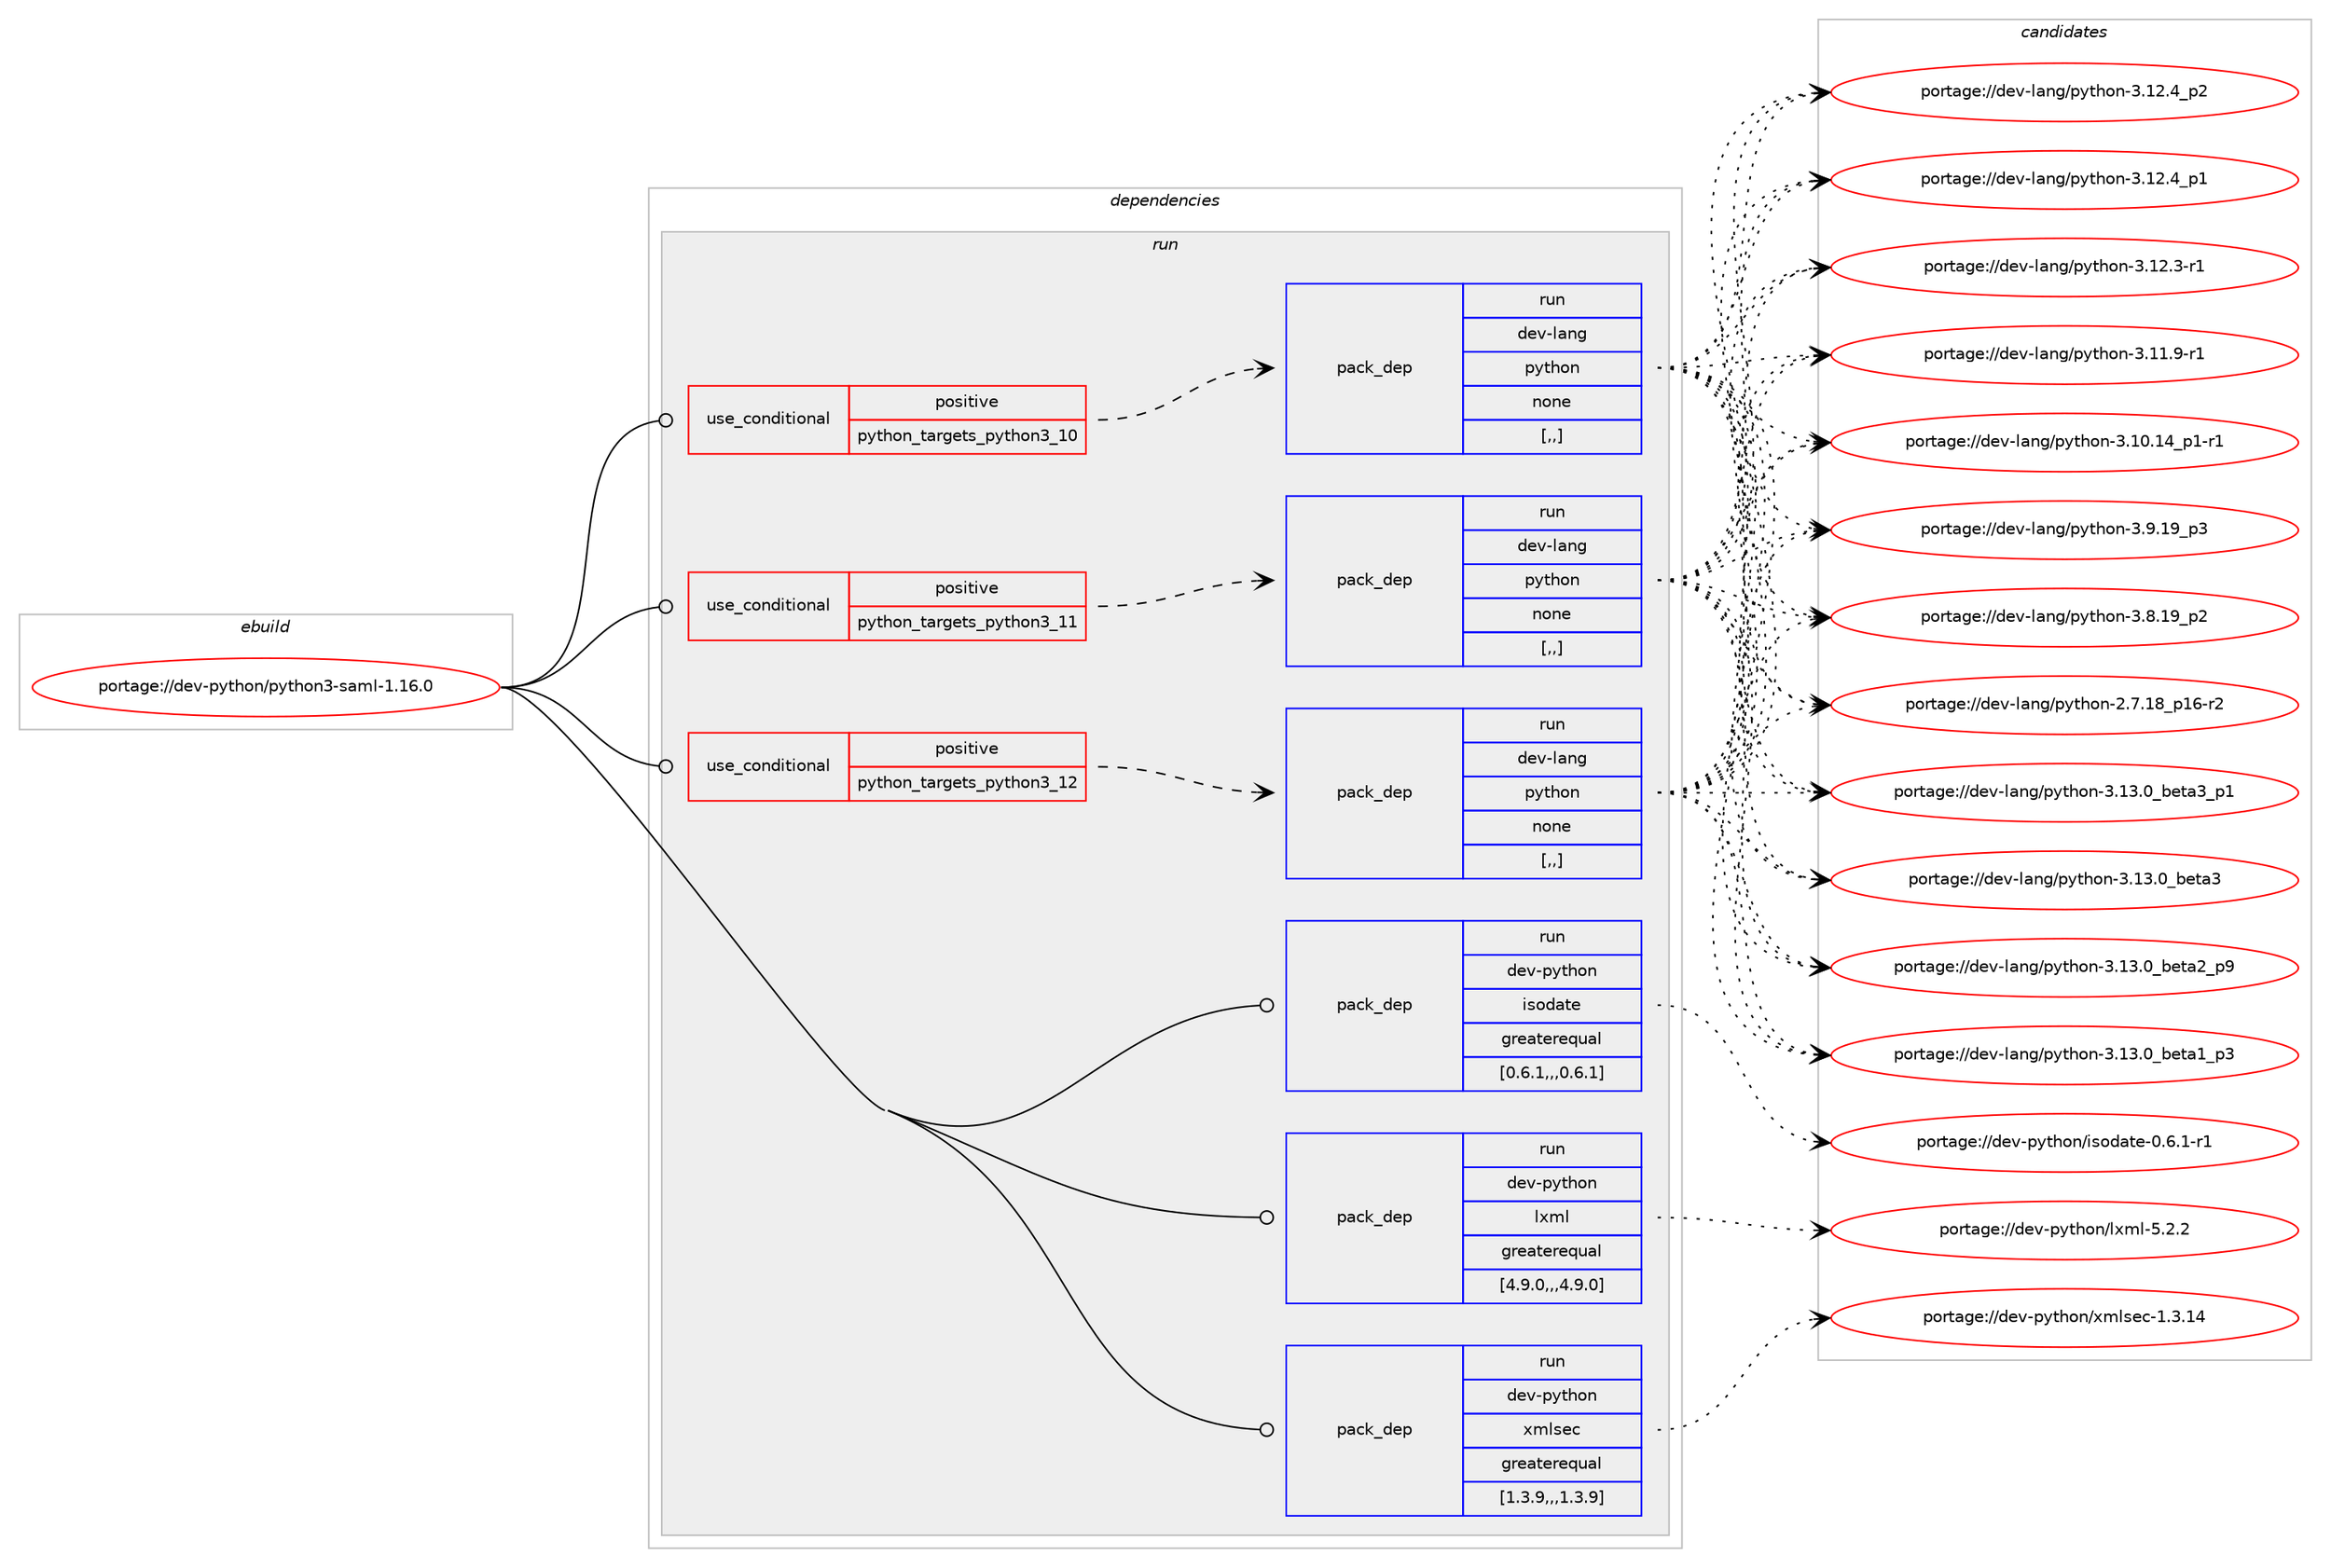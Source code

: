 digraph prolog {

# *************
# Graph options
# *************

newrank=true;
concentrate=true;
compound=true;
graph [rankdir=LR,fontname=Helvetica,fontsize=10,ranksep=1.5];#, ranksep=2.5, nodesep=0.2];
edge  [arrowhead=vee];
node  [fontname=Helvetica,fontsize=10];

# **********
# The ebuild
# **********

subgraph cluster_leftcol {
color=gray;
label=<<i>ebuild</i>>;
id [label="portage://dev-python/python3-saml-1.16.0", color=red, width=4, href="../dev-python/python3-saml-1.16.0.svg"];
}

# ****************
# The dependencies
# ****************

subgraph cluster_midcol {
color=gray;
label=<<i>dependencies</i>>;
subgraph cluster_compile {
fillcolor="#eeeeee";
style=filled;
label=<<i>compile</i>>;
}
subgraph cluster_compileandrun {
fillcolor="#eeeeee";
style=filled;
label=<<i>compile and run</i>>;
}
subgraph cluster_run {
fillcolor="#eeeeee";
style=filled;
label=<<i>run</i>>;
subgraph cond38291 {
dependency160046 [label=<<TABLE BORDER="0" CELLBORDER="1" CELLSPACING="0" CELLPADDING="4"><TR><TD ROWSPAN="3" CELLPADDING="10">use_conditional</TD></TR><TR><TD>positive</TD></TR><TR><TD>python_targets_python3_10</TD></TR></TABLE>>, shape=none, color=red];
subgraph pack120484 {
dependency160047 [label=<<TABLE BORDER="0" CELLBORDER="1" CELLSPACING="0" CELLPADDING="4" WIDTH="220"><TR><TD ROWSPAN="6" CELLPADDING="30">pack_dep</TD></TR><TR><TD WIDTH="110">run</TD></TR><TR><TD>dev-lang</TD></TR><TR><TD>python</TD></TR><TR><TD>none</TD></TR><TR><TD>[,,]</TD></TR></TABLE>>, shape=none, color=blue];
}
dependency160046:e -> dependency160047:w [weight=20,style="dashed",arrowhead="vee"];
}
id:e -> dependency160046:w [weight=20,style="solid",arrowhead="odot"];
subgraph cond38292 {
dependency160048 [label=<<TABLE BORDER="0" CELLBORDER="1" CELLSPACING="0" CELLPADDING="4"><TR><TD ROWSPAN="3" CELLPADDING="10">use_conditional</TD></TR><TR><TD>positive</TD></TR><TR><TD>python_targets_python3_11</TD></TR></TABLE>>, shape=none, color=red];
subgraph pack120485 {
dependency160049 [label=<<TABLE BORDER="0" CELLBORDER="1" CELLSPACING="0" CELLPADDING="4" WIDTH="220"><TR><TD ROWSPAN="6" CELLPADDING="30">pack_dep</TD></TR><TR><TD WIDTH="110">run</TD></TR><TR><TD>dev-lang</TD></TR><TR><TD>python</TD></TR><TR><TD>none</TD></TR><TR><TD>[,,]</TD></TR></TABLE>>, shape=none, color=blue];
}
dependency160048:e -> dependency160049:w [weight=20,style="dashed",arrowhead="vee"];
}
id:e -> dependency160048:w [weight=20,style="solid",arrowhead="odot"];
subgraph cond38293 {
dependency160050 [label=<<TABLE BORDER="0" CELLBORDER="1" CELLSPACING="0" CELLPADDING="4"><TR><TD ROWSPAN="3" CELLPADDING="10">use_conditional</TD></TR><TR><TD>positive</TD></TR><TR><TD>python_targets_python3_12</TD></TR></TABLE>>, shape=none, color=red];
subgraph pack120486 {
dependency160051 [label=<<TABLE BORDER="0" CELLBORDER="1" CELLSPACING="0" CELLPADDING="4" WIDTH="220"><TR><TD ROWSPAN="6" CELLPADDING="30">pack_dep</TD></TR><TR><TD WIDTH="110">run</TD></TR><TR><TD>dev-lang</TD></TR><TR><TD>python</TD></TR><TR><TD>none</TD></TR><TR><TD>[,,]</TD></TR></TABLE>>, shape=none, color=blue];
}
dependency160050:e -> dependency160051:w [weight=20,style="dashed",arrowhead="vee"];
}
id:e -> dependency160050:w [weight=20,style="solid",arrowhead="odot"];
subgraph pack120487 {
dependency160052 [label=<<TABLE BORDER="0" CELLBORDER="1" CELLSPACING="0" CELLPADDING="4" WIDTH="220"><TR><TD ROWSPAN="6" CELLPADDING="30">pack_dep</TD></TR><TR><TD WIDTH="110">run</TD></TR><TR><TD>dev-python</TD></TR><TR><TD>isodate</TD></TR><TR><TD>greaterequal</TD></TR><TR><TD>[0.6.1,,,0.6.1]</TD></TR></TABLE>>, shape=none, color=blue];
}
id:e -> dependency160052:w [weight=20,style="solid",arrowhead="odot"];
subgraph pack120488 {
dependency160053 [label=<<TABLE BORDER="0" CELLBORDER="1" CELLSPACING="0" CELLPADDING="4" WIDTH="220"><TR><TD ROWSPAN="6" CELLPADDING="30">pack_dep</TD></TR><TR><TD WIDTH="110">run</TD></TR><TR><TD>dev-python</TD></TR><TR><TD>lxml</TD></TR><TR><TD>greaterequal</TD></TR><TR><TD>[4.9.0,,,4.9.0]</TD></TR></TABLE>>, shape=none, color=blue];
}
id:e -> dependency160053:w [weight=20,style="solid",arrowhead="odot"];
subgraph pack120489 {
dependency160054 [label=<<TABLE BORDER="0" CELLBORDER="1" CELLSPACING="0" CELLPADDING="4" WIDTH="220"><TR><TD ROWSPAN="6" CELLPADDING="30">pack_dep</TD></TR><TR><TD WIDTH="110">run</TD></TR><TR><TD>dev-python</TD></TR><TR><TD>xmlsec</TD></TR><TR><TD>greaterequal</TD></TR><TR><TD>[1.3.9,,,1.3.9]</TD></TR></TABLE>>, shape=none, color=blue];
}
id:e -> dependency160054:w [weight=20,style="solid",arrowhead="odot"];
}
}

# **************
# The candidates
# **************

subgraph cluster_choices {
rank=same;
color=gray;
label=<<i>candidates</i>>;

subgraph choice120484 {
color=black;
nodesep=1;
choice10010111845108971101034711212111610411111045514649514648959810111697519511249 [label="portage://dev-lang/python-3.13.0_beta3_p1", color=red, width=4,href="../dev-lang/python-3.13.0_beta3_p1.svg"];
choice1001011184510897110103471121211161041111104551464951464895981011169751 [label="portage://dev-lang/python-3.13.0_beta3", color=red, width=4,href="../dev-lang/python-3.13.0_beta3.svg"];
choice10010111845108971101034711212111610411111045514649514648959810111697509511257 [label="portage://dev-lang/python-3.13.0_beta2_p9", color=red, width=4,href="../dev-lang/python-3.13.0_beta2_p9.svg"];
choice10010111845108971101034711212111610411111045514649514648959810111697499511251 [label="portage://dev-lang/python-3.13.0_beta1_p3", color=red, width=4,href="../dev-lang/python-3.13.0_beta1_p3.svg"];
choice100101118451089711010347112121116104111110455146495046529511250 [label="portage://dev-lang/python-3.12.4_p2", color=red, width=4,href="../dev-lang/python-3.12.4_p2.svg"];
choice100101118451089711010347112121116104111110455146495046529511249 [label="portage://dev-lang/python-3.12.4_p1", color=red, width=4,href="../dev-lang/python-3.12.4_p1.svg"];
choice100101118451089711010347112121116104111110455146495046514511449 [label="portage://dev-lang/python-3.12.3-r1", color=red, width=4,href="../dev-lang/python-3.12.3-r1.svg"];
choice100101118451089711010347112121116104111110455146494946574511449 [label="portage://dev-lang/python-3.11.9-r1", color=red, width=4,href="../dev-lang/python-3.11.9-r1.svg"];
choice100101118451089711010347112121116104111110455146494846495295112494511449 [label="portage://dev-lang/python-3.10.14_p1-r1", color=red, width=4,href="../dev-lang/python-3.10.14_p1-r1.svg"];
choice100101118451089711010347112121116104111110455146574649579511251 [label="portage://dev-lang/python-3.9.19_p3", color=red, width=4,href="../dev-lang/python-3.9.19_p3.svg"];
choice100101118451089711010347112121116104111110455146564649579511250 [label="portage://dev-lang/python-3.8.19_p2", color=red, width=4,href="../dev-lang/python-3.8.19_p2.svg"];
choice100101118451089711010347112121116104111110455046554649569511249544511450 [label="portage://dev-lang/python-2.7.18_p16-r2", color=red, width=4,href="../dev-lang/python-2.7.18_p16-r2.svg"];
dependency160047:e -> choice10010111845108971101034711212111610411111045514649514648959810111697519511249:w [style=dotted,weight="100"];
dependency160047:e -> choice1001011184510897110103471121211161041111104551464951464895981011169751:w [style=dotted,weight="100"];
dependency160047:e -> choice10010111845108971101034711212111610411111045514649514648959810111697509511257:w [style=dotted,weight="100"];
dependency160047:e -> choice10010111845108971101034711212111610411111045514649514648959810111697499511251:w [style=dotted,weight="100"];
dependency160047:e -> choice100101118451089711010347112121116104111110455146495046529511250:w [style=dotted,weight="100"];
dependency160047:e -> choice100101118451089711010347112121116104111110455146495046529511249:w [style=dotted,weight="100"];
dependency160047:e -> choice100101118451089711010347112121116104111110455146495046514511449:w [style=dotted,weight="100"];
dependency160047:e -> choice100101118451089711010347112121116104111110455146494946574511449:w [style=dotted,weight="100"];
dependency160047:e -> choice100101118451089711010347112121116104111110455146494846495295112494511449:w [style=dotted,weight="100"];
dependency160047:e -> choice100101118451089711010347112121116104111110455146574649579511251:w [style=dotted,weight="100"];
dependency160047:e -> choice100101118451089711010347112121116104111110455146564649579511250:w [style=dotted,weight="100"];
dependency160047:e -> choice100101118451089711010347112121116104111110455046554649569511249544511450:w [style=dotted,weight="100"];
}
subgraph choice120485 {
color=black;
nodesep=1;
choice10010111845108971101034711212111610411111045514649514648959810111697519511249 [label="portage://dev-lang/python-3.13.0_beta3_p1", color=red, width=4,href="../dev-lang/python-3.13.0_beta3_p1.svg"];
choice1001011184510897110103471121211161041111104551464951464895981011169751 [label="portage://dev-lang/python-3.13.0_beta3", color=red, width=4,href="../dev-lang/python-3.13.0_beta3.svg"];
choice10010111845108971101034711212111610411111045514649514648959810111697509511257 [label="portage://dev-lang/python-3.13.0_beta2_p9", color=red, width=4,href="../dev-lang/python-3.13.0_beta2_p9.svg"];
choice10010111845108971101034711212111610411111045514649514648959810111697499511251 [label="portage://dev-lang/python-3.13.0_beta1_p3", color=red, width=4,href="../dev-lang/python-3.13.0_beta1_p3.svg"];
choice100101118451089711010347112121116104111110455146495046529511250 [label="portage://dev-lang/python-3.12.4_p2", color=red, width=4,href="../dev-lang/python-3.12.4_p2.svg"];
choice100101118451089711010347112121116104111110455146495046529511249 [label="portage://dev-lang/python-3.12.4_p1", color=red, width=4,href="../dev-lang/python-3.12.4_p1.svg"];
choice100101118451089711010347112121116104111110455146495046514511449 [label="portage://dev-lang/python-3.12.3-r1", color=red, width=4,href="../dev-lang/python-3.12.3-r1.svg"];
choice100101118451089711010347112121116104111110455146494946574511449 [label="portage://dev-lang/python-3.11.9-r1", color=red, width=4,href="../dev-lang/python-3.11.9-r1.svg"];
choice100101118451089711010347112121116104111110455146494846495295112494511449 [label="portage://dev-lang/python-3.10.14_p1-r1", color=red, width=4,href="../dev-lang/python-3.10.14_p1-r1.svg"];
choice100101118451089711010347112121116104111110455146574649579511251 [label="portage://dev-lang/python-3.9.19_p3", color=red, width=4,href="../dev-lang/python-3.9.19_p3.svg"];
choice100101118451089711010347112121116104111110455146564649579511250 [label="portage://dev-lang/python-3.8.19_p2", color=red, width=4,href="../dev-lang/python-3.8.19_p2.svg"];
choice100101118451089711010347112121116104111110455046554649569511249544511450 [label="portage://dev-lang/python-2.7.18_p16-r2", color=red, width=4,href="../dev-lang/python-2.7.18_p16-r2.svg"];
dependency160049:e -> choice10010111845108971101034711212111610411111045514649514648959810111697519511249:w [style=dotted,weight="100"];
dependency160049:e -> choice1001011184510897110103471121211161041111104551464951464895981011169751:w [style=dotted,weight="100"];
dependency160049:e -> choice10010111845108971101034711212111610411111045514649514648959810111697509511257:w [style=dotted,weight="100"];
dependency160049:e -> choice10010111845108971101034711212111610411111045514649514648959810111697499511251:w [style=dotted,weight="100"];
dependency160049:e -> choice100101118451089711010347112121116104111110455146495046529511250:w [style=dotted,weight="100"];
dependency160049:e -> choice100101118451089711010347112121116104111110455146495046529511249:w [style=dotted,weight="100"];
dependency160049:e -> choice100101118451089711010347112121116104111110455146495046514511449:w [style=dotted,weight="100"];
dependency160049:e -> choice100101118451089711010347112121116104111110455146494946574511449:w [style=dotted,weight="100"];
dependency160049:e -> choice100101118451089711010347112121116104111110455146494846495295112494511449:w [style=dotted,weight="100"];
dependency160049:e -> choice100101118451089711010347112121116104111110455146574649579511251:w [style=dotted,weight="100"];
dependency160049:e -> choice100101118451089711010347112121116104111110455146564649579511250:w [style=dotted,weight="100"];
dependency160049:e -> choice100101118451089711010347112121116104111110455046554649569511249544511450:w [style=dotted,weight="100"];
}
subgraph choice120486 {
color=black;
nodesep=1;
choice10010111845108971101034711212111610411111045514649514648959810111697519511249 [label="portage://dev-lang/python-3.13.0_beta3_p1", color=red, width=4,href="../dev-lang/python-3.13.0_beta3_p1.svg"];
choice1001011184510897110103471121211161041111104551464951464895981011169751 [label="portage://dev-lang/python-3.13.0_beta3", color=red, width=4,href="../dev-lang/python-3.13.0_beta3.svg"];
choice10010111845108971101034711212111610411111045514649514648959810111697509511257 [label="portage://dev-lang/python-3.13.0_beta2_p9", color=red, width=4,href="../dev-lang/python-3.13.0_beta2_p9.svg"];
choice10010111845108971101034711212111610411111045514649514648959810111697499511251 [label="portage://dev-lang/python-3.13.0_beta1_p3", color=red, width=4,href="../dev-lang/python-3.13.0_beta1_p3.svg"];
choice100101118451089711010347112121116104111110455146495046529511250 [label="portage://dev-lang/python-3.12.4_p2", color=red, width=4,href="../dev-lang/python-3.12.4_p2.svg"];
choice100101118451089711010347112121116104111110455146495046529511249 [label="portage://dev-lang/python-3.12.4_p1", color=red, width=4,href="../dev-lang/python-3.12.4_p1.svg"];
choice100101118451089711010347112121116104111110455146495046514511449 [label="portage://dev-lang/python-3.12.3-r1", color=red, width=4,href="../dev-lang/python-3.12.3-r1.svg"];
choice100101118451089711010347112121116104111110455146494946574511449 [label="portage://dev-lang/python-3.11.9-r1", color=red, width=4,href="../dev-lang/python-3.11.9-r1.svg"];
choice100101118451089711010347112121116104111110455146494846495295112494511449 [label="portage://dev-lang/python-3.10.14_p1-r1", color=red, width=4,href="../dev-lang/python-3.10.14_p1-r1.svg"];
choice100101118451089711010347112121116104111110455146574649579511251 [label="portage://dev-lang/python-3.9.19_p3", color=red, width=4,href="../dev-lang/python-3.9.19_p3.svg"];
choice100101118451089711010347112121116104111110455146564649579511250 [label="portage://dev-lang/python-3.8.19_p2", color=red, width=4,href="../dev-lang/python-3.8.19_p2.svg"];
choice100101118451089711010347112121116104111110455046554649569511249544511450 [label="portage://dev-lang/python-2.7.18_p16-r2", color=red, width=4,href="../dev-lang/python-2.7.18_p16-r2.svg"];
dependency160051:e -> choice10010111845108971101034711212111610411111045514649514648959810111697519511249:w [style=dotted,weight="100"];
dependency160051:e -> choice1001011184510897110103471121211161041111104551464951464895981011169751:w [style=dotted,weight="100"];
dependency160051:e -> choice10010111845108971101034711212111610411111045514649514648959810111697509511257:w [style=dotted,weight="100"];
dependency160051:e -> choice10010111845108971101034711212111610411111045514649514648959810111697499511251:w [style=dotted,weight="100"];
dependency160051:e -> choice100101118451089711010347112121116104111110455146495046529511250:w [style=dotted,weight="100"];
dependency160051:e -> choice100101118451089711010347112121116104111110455146495046529511249:w [style=dotted,weight="100"];
dependency160051:e -> choice100101118451089711010347112121116104111110455146495046514511449:w [style=dotted,weight="100"];
dependency160051:e -> choice100101118451089711010347112121116104111110455146494946574511449:w [style=dotted,weight="100"];
dependency160051:e -> choice100101118451089711010347112121116104111110455146494846495295112494511449:w [style=dotted,weight="100"];
dependency160051:e -> choice100101118451089711010347112121116104111110455146574649579511251:w [style=dotted,weight="100"];
dependency160051:e -> choice100101118451089711010347112121116104111110455146564649579511250:w [style=dotted,weight="100"];
dependency160051:e -> choice100101118451089711010347112121116104111110455046554649569511249544511450:w [style=dotted,weight="100"];
}
subgraph choice120487 {
color=black;
nodesep=1;
choice1001011184511212111610411111047105115111100971161014548465446494511449 [label="portage://dev-python/isodate-0.6.1-r1", color=red, width=4,href="../dev-python/isodate-0.6.1-r1.svg"];
dependency160052:e -> choice1001011184511212111610411111047105115111100971161014548465446494511449:w [style=dotted,weight="100"];
}
subgraph choice120488 {
color=black;
nodesep=1;
choice1001011184511212111610411111047108120109108455346504650 [label="portage://dev-python/lxml-5.2.2", color=red, width=4,href="../dev-python/lxml-5.2.2.svg"];
dependency160053:e -> choice1001011184511212111610411111047108120109108455346504650:w [style=dotted,weight="100"];
}
subgraph choice120489 {
color=black;
nodesep=1;
choice10010111845112121116104111110471201091081151019945494651464952 [label="portage://dev-python/xmlsec-1.3.14", color=red, width=4,href="../dev-python/xmlsec-1.3.14.svg"];
dependency160054:e -> choice10010111845112121116104111110471201091081151019945494651464952:w [style=dotted,weight="100"];
}
}

}
